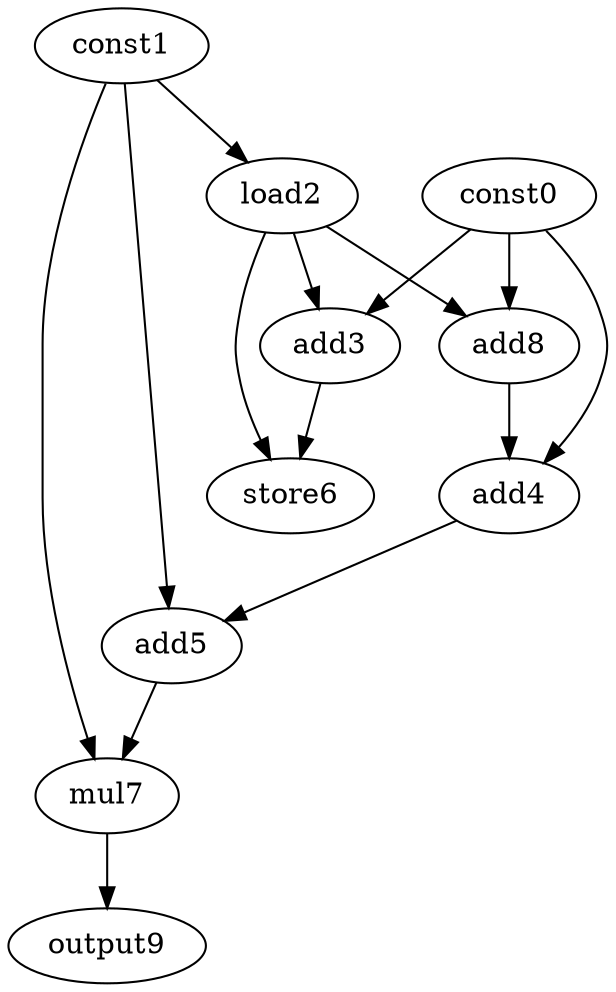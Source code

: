 digraph G { 
const0[opcode=const]; 
const1[opcode=const]; 
load2[opcode=load]; 
add3[opcode=add]; 
add4[opcode=add]; 
add5[opcode=add]; 
store6[opcode=store]; 
mul7[opcode=mul]; 
add8[opcode=add]; 
output9[opcode=output]; 
const1->load2[operand=0];
const0->add3[operand=0];
load2->add3[operand=1];
const0->add8[operand=0];
load2->add8[operand=1];
const0->add4[operand=0];
add8->add4[operand=1];
load2->store6[operand=0];
add3->store6[operand=1];
const1->add5[operand=0];
add4->add5[operand=1];
const1->mul7[operand=0];
add5->mul7[operand=1];
mul7->output9[operand=0];
}
